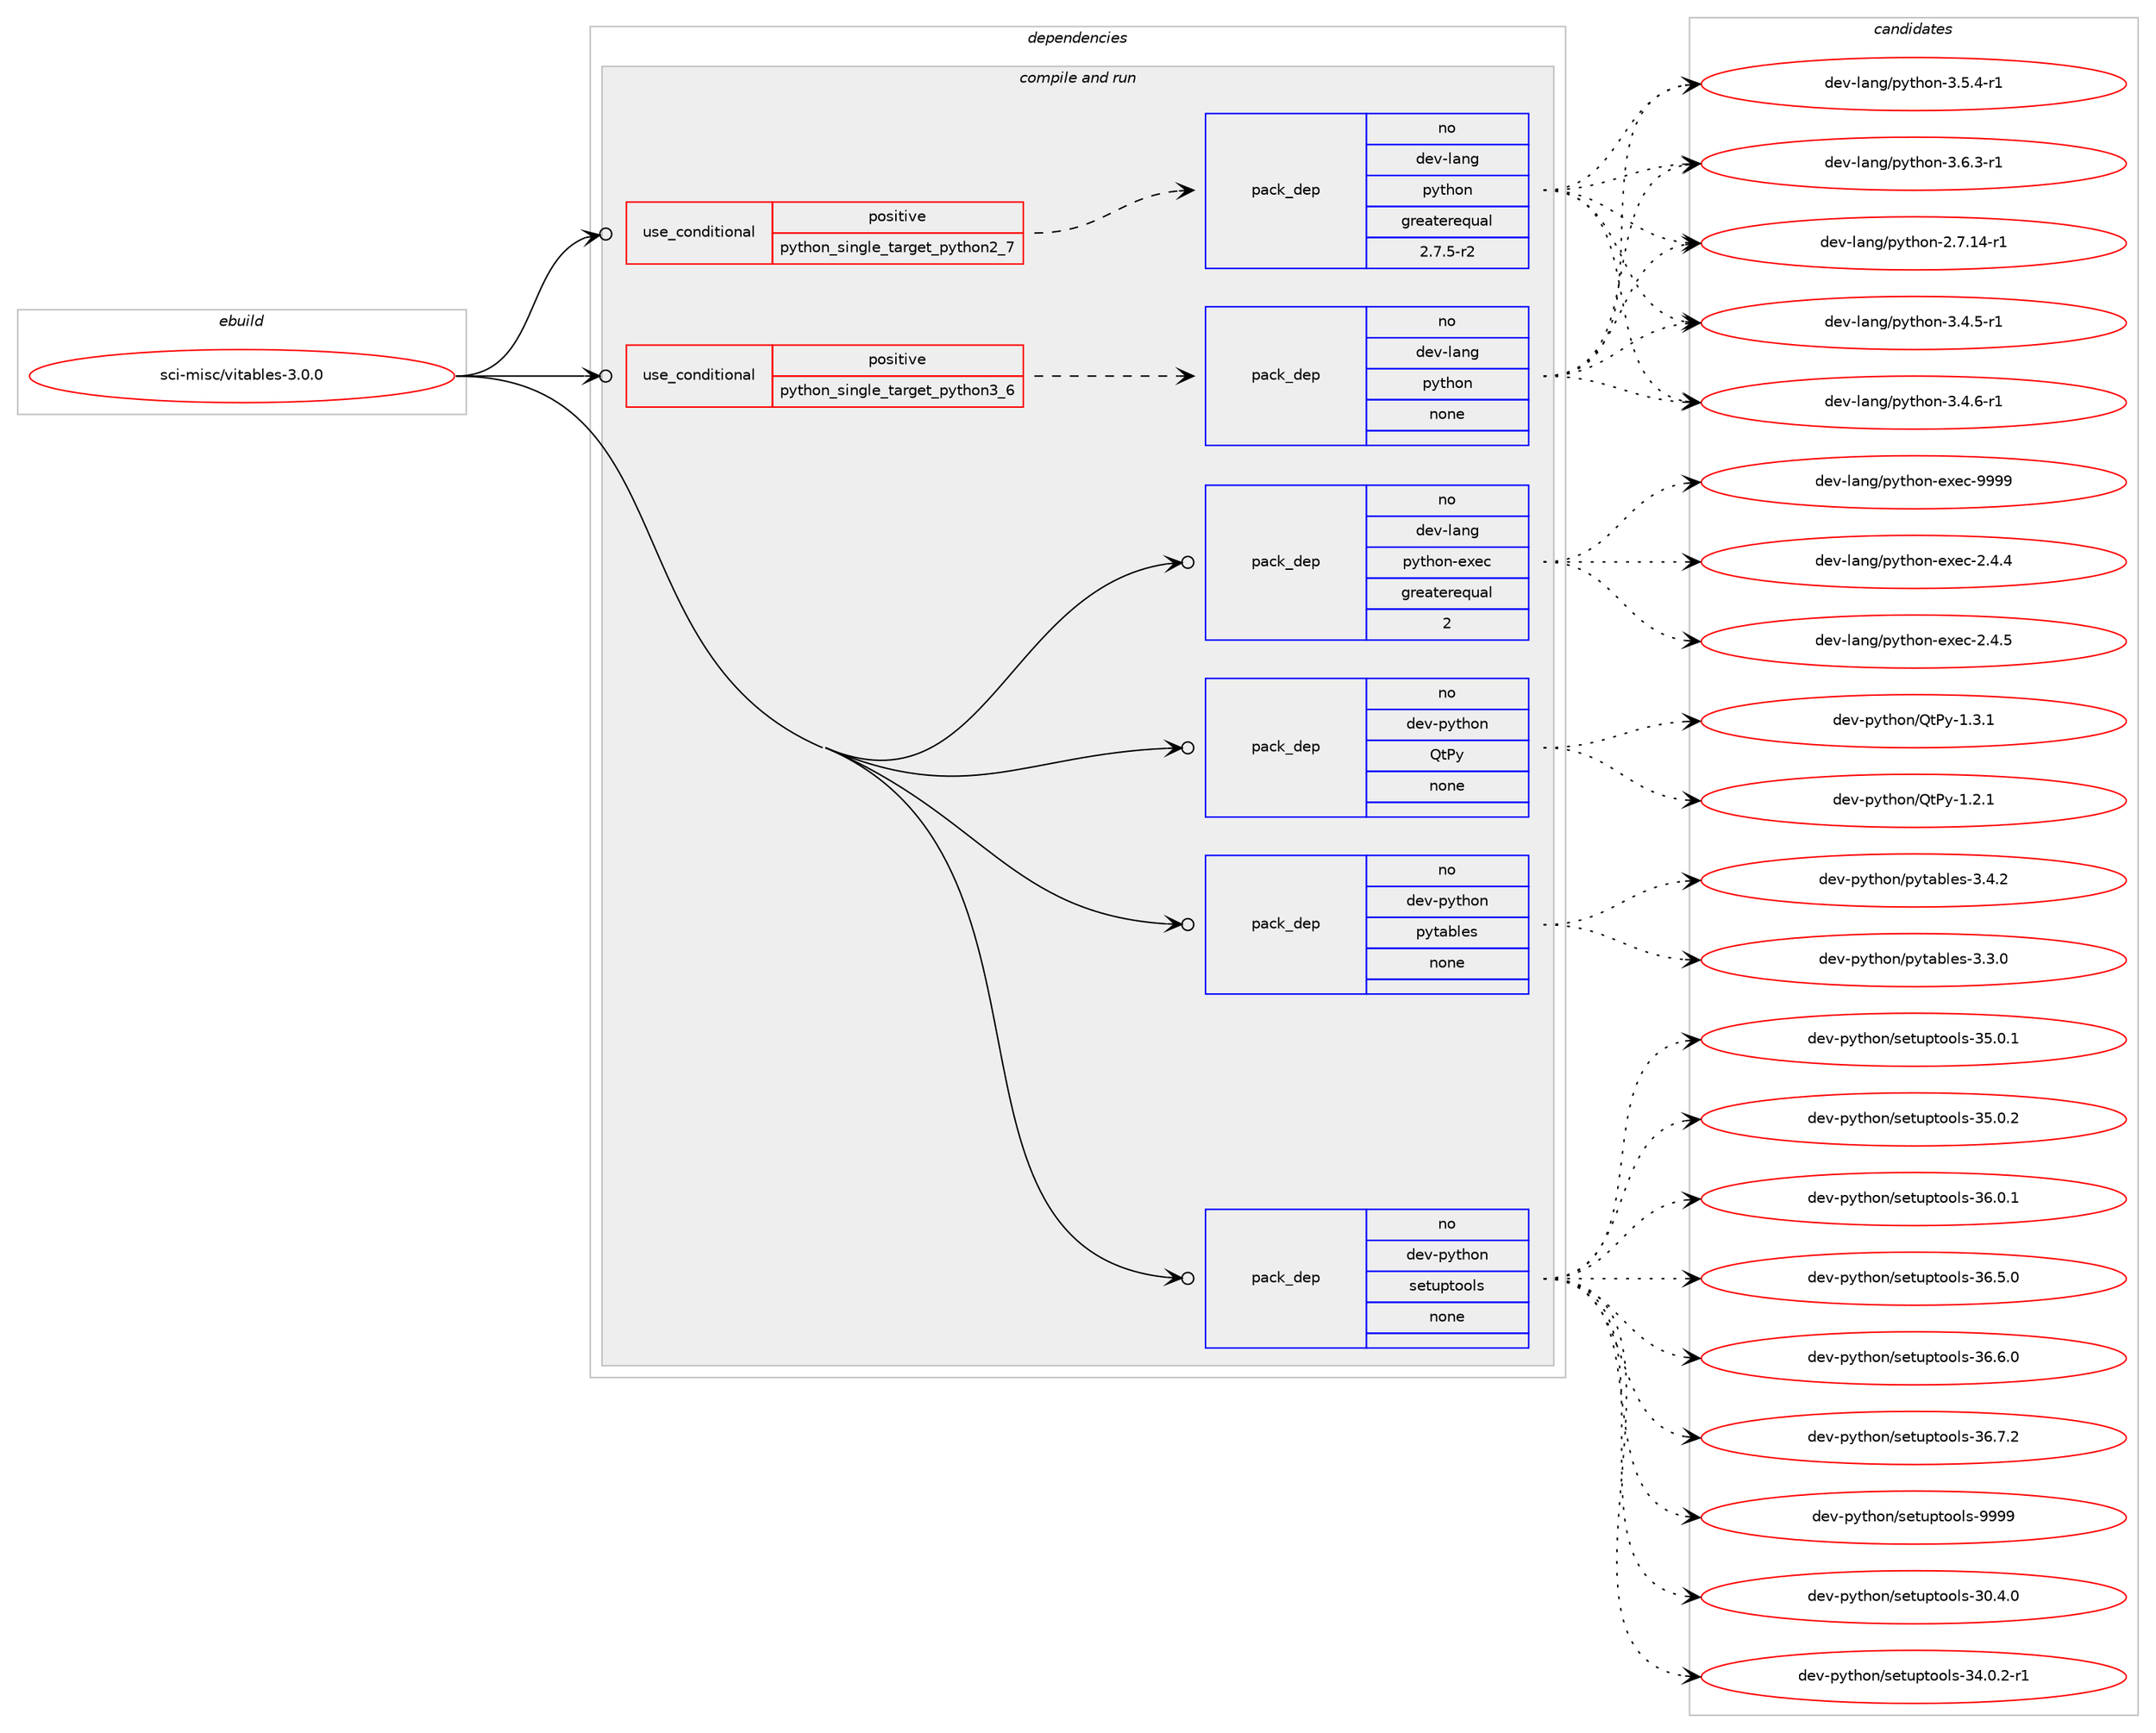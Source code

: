 digraph prolog {

# *************
# Graph options
# *************

newrank=true;
concentrate=true;
compound=true;
graph [rankdir=LR,fontname=Helvetica,fontsize=10,ranksep=1.5];#, ranksep=2.5, nodesep=0.2];
edge  [arrowhead=vee];
node  [fontname=Helvetica,fontsize=10];

# **********
# The ebuild
# **********

subgraph cluster_leftcol {
color=gray;
rank=same;
label=<<i>ebuild</i>>;
id [label="sci-misc/vitables-3.0.0", color=red, width=4, href="../sci-misc/vitables-3.0.0.svg"];
}

# ****************
# The dependencies
# ****************

subgraph cluster_midcol {
color=gray;
label=<<i>dependencies</i>>;
subgraph cluster_compile {
fillcolor="#eeeeee";
style=filled;
label=<<i>compile</i>>;
}
subgraph cluster_compileandrun {
fillcolor="#eeeeee";
style=filled;
label=<<i>compile and run</i>>;
subgraph cond927 {
dependency3538 [label=<<TABLE BORDER="0" CELLBORDER="1" CELLSPACING="0" CELLPADDING="4"><TR><TD ROWSPAN="3" CELLPADDING="10">use_conditional</TD></TR><TR><TD>positive</TD></TR><TR><TD>python_single_target_python2_7</TD></TR></TABLE>>, shape=none, color=red];
subgraph pack2518 {
dependency3539 [label=<<TABLE BORDER="0" CELLBORDER="1" CELLSPACING="0" CELLPADDING="4" WIDTH="220"><TR><TD ROWSPAN="6" CELLPADDING="30">pack_dep</TD></TR><TR><TD WIDTH="110">no</TD></TR><TR><TD>dev-lang</TD></TR><TR><TD>python</TD></TR><TR><TD>greaterequal</TD></TR><TR><TD>2.7.5-r2</TD></TR></TABLE>>, shape=none, color=blue];
}
dependency3538:e -> dependency3539:w [weight=20,style="dashed",arrowhead="vee"];
}
id:e -> dependency3538:w [weight=20,style="solid",arrowhead="odotvee"];
subgraph cond928 {
dependency3540 [label=<<TABLE BORDER="0" CELLBORDER="1" CELLSPACING="0" CELLPADDING="4"><TR><TD ROWSPAN="3" CELLPADDING="10">use_conditional</TD></TR><TR><TD>positive</TD></TR><TR><TD>python_single_target_python3_6</TD></TR></TABLE>>, shape=none, color=red];
subgraph pack2519 {
dependency3541 [label=<<TABLE BORDER="0" CELLBORDER="1" CELLSPACING="0" CELLPADDING="4" WIDTH="220"><TR><TD ROWSPAN="6" CELLPADDING="30">pack_dep</TD></TR><TR><TD WIDTH="110">no</TD></TR><TR><TD>dev-lang</TD></TR><TR><TD>python</TD></TR><TR><TD>none</TD></TR><TR><TD></TD></TR></TABLE>>, shape=none, color=blue];
}
dependency3540:e -> dependency3541:w [weight=20,style="dashed",arrowhead="vee"];
}
id:e -> dependency3540:w [weight=20,style="solid",arrowhead="odotvee"];
subgraph pack2520 {
dependency3542 [label=<<TABLE BORDER="0" CELLBORDER="1" CELLSPACING="0" CELLPADDING="4" WIDTH="220"><TR><TD ROWSPAN="6" CELLPADDING="30">pack_dep</TD></TR><TR><TD WIDTH="110">no</TD></TR><TR><TD>dev-lang</TD></TR><TR><TD>python-exec</TD></TR><TR><TD>greaterequal</TD></TR><TR><TD>2</TD></TR></TABLE>>, shape=none, color=blue];
}
id:e -> dependency3542:w [weight=20,style="solid",arrowhead="odotvee"];
subgraph pack2521 {
dependency3543 [label=<<TABLE BORDER="0" CELLBORDER="1" CELLSPACING="0" CELLPADDING="4" WIDTH="220"><TR><TD ROWSPAN="6" CELLPADDING="30">pack_dep</TD></TR><TR><TD WIDTH="110">no</TD></TR><TR><TD>dev-python</TD></TR><TR><TD>QtPy</TD></TR><TR><TD>none</TD></TR><TR><TD></TD></TR></TABLE>>, shape=none, color=blue];
}
id:e -> dependency3543:w [weight=20,style="solid",arrowhead="odotvee"];
subgraph pack2522 {
dependency3544 [label=<<TABLE BORDER="0" CELLBORDER="1" CELLSPACING="0" CELLPADDING="4" WIDTH="220"><TR><TD ROWSPAN="6" CELLPADDING="30">pack_dep</TD></TR><TR><TD WIDTH="110">no</TD></TR><TR><TD>dev-python</TD></TR><TR><TD>pytables</TD></TR><TR><TD>none</TD></TR><TR><TD></TD></TR></TABLE>>, shape=none, color=blue];
}
id:e -> dependency3544:w [weight=20,style="solid",arrowhead="odotvee"];
subgraph pack2523 {
dependency3545 [label=<<TABLE BORDER="0" CELLBORDER="1" CELLSPACING="0" CELLPADDING="4" WIDTH="220"><TR><TD ROWSPAN="6" CELLPADDING="30">pack_dep</TD></TR><TR><TD WIDTH="110">no</TD></TR><TR><TD>dev-python</TD></TR><TR><TD>setuptools</TD></TR><TR><TD>none</TD></TR><TR><TD></TD></TR></TABLE>>, shape=none, color=blue];
}
id:e -> dependency3545:w [weight=20,style="solid",arrowhead="odotvee"];
}
subgraph cluster_run {
fillcolor="#eeeeee";
style=filled;
label=<<i>run</i>>;
}
}

# **************
# The candidates
# **************

subgraph cluster_choices {
rank=same;
color=gray;
label=<<i>candidates</i>>;

subgraph choice2518 {
color=black;
nodesep=1;
choice100101118451089711010347112121116104111110455046554649524511449 [label="dev-lang/python-2.7.14-r1", color=red, width=4,href="../dev-lang/python-2.7.14-r1.svg"];
choice1001011184510897110103471121211161041111104551465246534511449 [label="dev-lang/python-3.4.5-r1", color=red, width=4,href="../dev-lang/python-3.4.5-r1.svg"];
choice1001011184510897110103471121211161041111104551465246544511449 [label="dev-lang/python-3.4.6-r1", color=red, width=4,href="../dev-lang/python-3.4.6-r1.svg"];
choice1001011184510897110103471121211161041111104551465346524511449 [label="dev-lang/python-3.5.4-r1", color=red, width=4,href="../dev-lang/python-3.5.4-r1.svg"];
choice1001011184510897110103471121211161041111104551465446514511449 [label="dev-lang/python-3.6.3-r1", color=red, width=4,href="../dev-lang/python-3.6.3-r1.svg"];
dependency3539:e -> choice100101118451089711010347112121116104111110455046554649524511449:w [style=dotted,weight="100"];
dependency3539:e -> choice1001011184510897110103471121211161041111104551465246534511449:w [style=dotted,weight="100"];
dependency3539:e -> choice1001011184510897110103471121211161041111104551465246544511449:w [style=dotted,weight="100"];
dependency3539:e -> choice1001011184510897110103471121211161041111104551465346524511449:w [style=dotted,weight="100"];
dependency3539:e -> choice1001011184510897110103471121211161041111104551465446514511449:w [style=dotted,weight="100"];
}
subgraph choice2519 {
color=black;
nodesep=1;
choice100101118451089711010347112121116104111110455046554649524511449 [label="dev-lang/python-2.7.14-r1", color=red, width=4,href="../dev-lang/python-2.7.14-r1.svg"];
choice1001011184510897110103471121211161041111104551465246534511449 [label="dev-lang/python-3.4.5-r1", color=red, width=4,href="../dev-lang/python-3.4.5-r1.svg"];
choice1001011184510897110103471121211161041111104551465246544511449 [label="dev-lang/python-3.4.6-r1", color=red, width=4,href="../dev-lang/python-3.4.6-r1.svg"];
choice1001011184510897110103471121211161041111104551465346524511449 [label="dev-lang/python-3.5.4-r1", color=red, width=4,href="../dev-lang/python-3.5.4-r1.svg"];
choice1001011184510897110103471121211161041111104551465446514511449 [label="dev-lang/python-3.6.3-r1", color=red, width=4,href="../dev-lang/python-3.6.3-r1.svg"];
dependency3541:e -> choice100101118451089711010347112121116104111110455046554649524511449:w [style=dotted,weight="100"];
dependency3541:e -> choice1001011184510897110103471121211161041111104551465246534511449:w [style=dotted,weight="100"];
dependency3541:e -> choice1001011184510897110103471121211161041111104551465246544511449:w [style=dotted,weight="100"];
dependency3541:e -> choice1001011184510897110103471121211161041111104551465346524511449:w [style=dotted,weight="100"];
dependency3541:e -> choice1001011184510897110103471121211161041111104551465446514511449:w [style=dotted,weight="100"];
}
subgraph choice2520 {
color=black;
nodesep=1;
choice1001011184510897110103471121211161041111104510112010199455046524652 [label="dev-lang/python-exec-2.4.4", color=red, width=4,href="../dev-lang/python-exec-2.4.4.svg"];
choice1001011184510897110103471121211161041111104510112010199455046524653 [label="dev-lang/python-exec-2.4.5", color=red, width=4,href="../dev-lang/python-exec-2.4.5.svg"];
choice10010111845108971101034711212111610411111045101120101994557575757 [label="dev-lang/python-exec-9999", color=red, width=4,href="../dev-lang/python-exec-9999.svg"];
dependency3542:e -> choice1001011184510897110103471121211161041111104510112010199455046524652:w [style=dotted,weight="100"];
dependency3542:e -> choice1001011184510897110103471121211161041111104510112010199455046524653:w [style=dotted,weight="100"];
dependency3542:e -> choice10010111845108971101034711212111610411111045101120101994557575757:w [style=dotted,weight="100"];
}
subgraph choice2521 {
color=black;
nodesep=1;
choice10010111845112121116104111110478111680121454946504649 [label="dev-python/QtPy-1.2.1", color=red, width=4,href="../dev-python/QtPy-1.2.1.svg"];
choice10010111845112121116104111110478111680121454946514649 [label="dev-python/QtPy-1.3.1", color=red, width=4,href="../dev-python/QtPy-1.3.1.svg"];
dependency3543:e -> choice10010111845112121116104111110478111680121454946504649:w [style=dotted,weight="100"];
dependency3543:e -> choice10010111845112121116104111110478111680121454946514649:w [style=dotted,weight="100"];
}
subgraph choice2522 {
color=black;
nodesep=1;
choice10010111845112121116104111110471121211169798108101115455146514648 [label="dev-python/pytables-3.3.0", color=red, width=4,href="../dev-python/pytables-3.3.0.svg"];
choice10010111845112121116104111110471121211169798108101115455146524650 [label="dev-python/pytables-3.4.2", color=red, width=4,href="../dev-python/pytables-3.4.2.svg"];
dependency3544:e -> choice10010111845112121116104111110471121211169798108101115455146514648:w [style=dotted,weight="100"];
dependency3544:e -> choice10010111845112121116104111110471121211169798108101115455146524650:w [style=dotted,weight="100"];
}
subgraph choice2523 {
color=black;
nodesep=1;
choice100101118451121211161041111104711510111611711211611111110811545514846524648 [label="dev-python/setuptools-30.4.0", color=red, width=4,href="../dev-python/setuptools-30.4.0.svg"];
choice1001011184511212111610411111047115101116117112116111111108115455152464846504511449 [label="dev-python/setuptools-34.0.2-r1", color=red, width=4,href="../dev-python/setuptools-34.0.2-r1.svg"];
choice100101118451121211161041111104711510111611711211611111110811545515346484649 [label="dev-python/setuptools-35.0.1", color=red, width=4,href="../dev-python/setuptools-35.0.1.svg"];
choice100101118451121211161041111104711510111611711211611111110811545515346484650 [label="dev-python/setuptools-35.0.2", color=red, width=4,href="../dev-python/setuptools-35.0.2.svg"];
choice100101118451121211161041111104711510111611711211611111110811545515446484649 [label="dev-python/setuptools-36.0.1", color=red, width=4,href="../dev-python/setuptools-36.0.1.svg"];
choice100101118451121211161041111104711510111611711211611111110811545515446534648 [label="dev-python/setuptools-36.5.0", color=red, width=4,href="../dev-python/setuptools-36.5.0.svg"];
choice100101118451121211161041111104711510111611711211611111110811545515446544648 [label="dev-python/setuptools-36.6.0", color=red, width=4,href="../dev-python/setuptools-36.6.0.svg"];
choice100101118451121211161041111104711510111611711211611111110811545515446554650 [label="dev-python/setuptools-36.7.2", color=red, width=4,href="../dev-python/setuptools-36.7.2.svg"];
choice10010111845112121116104111110471151011161171121161111111081154557575757 [label="dev-python/setuptools-9999", color=red, width=4,href="../dev-python/setuptools-9999.svg"];
dependency3545:e -> choice100101118451121211161041111104711510111611711211611111110811545514846524648:w [style=dotted,weight="100"];
dependency3545:e -> choice1001011184511212111610411111047115101116117112116111111108115455152464846504511449:w [style=dotted,weight="100"];
dependency3545:e -> choice100101118451121211161041111104711510111611711211611111110811545515346484649:w [style=dotted,weight="100"];
dependency3545:e -> choice100101118451121211161041111104711510111611711211611111110811545515346484650:w [style=dotted,weight="100"];
dependency3545:e -> choice100101118451121211161041111104711510111611711211611111110811545515446484649:w [style=dotted,weight="100"];
dependency3545:e -> choice100101118451121211161041111104711510111611711211611111110811545515446534648:w [style=dotted,weight="100"];
dependency3545:e -> choice100101118451121211161041111104711510111611711211611111110811545515446544648:w [style=dotted,weight="100"];
dependency3545:e -> choice100101118451121211161041111104711510111611711211611111110811545515446554650:w [style=dotted,weight="100"];
dependency3545:e -> choice10010111845112121116104111110471151011161171121161111111081154557575757:w [style=dotted,weight="100"];
}
}

}
